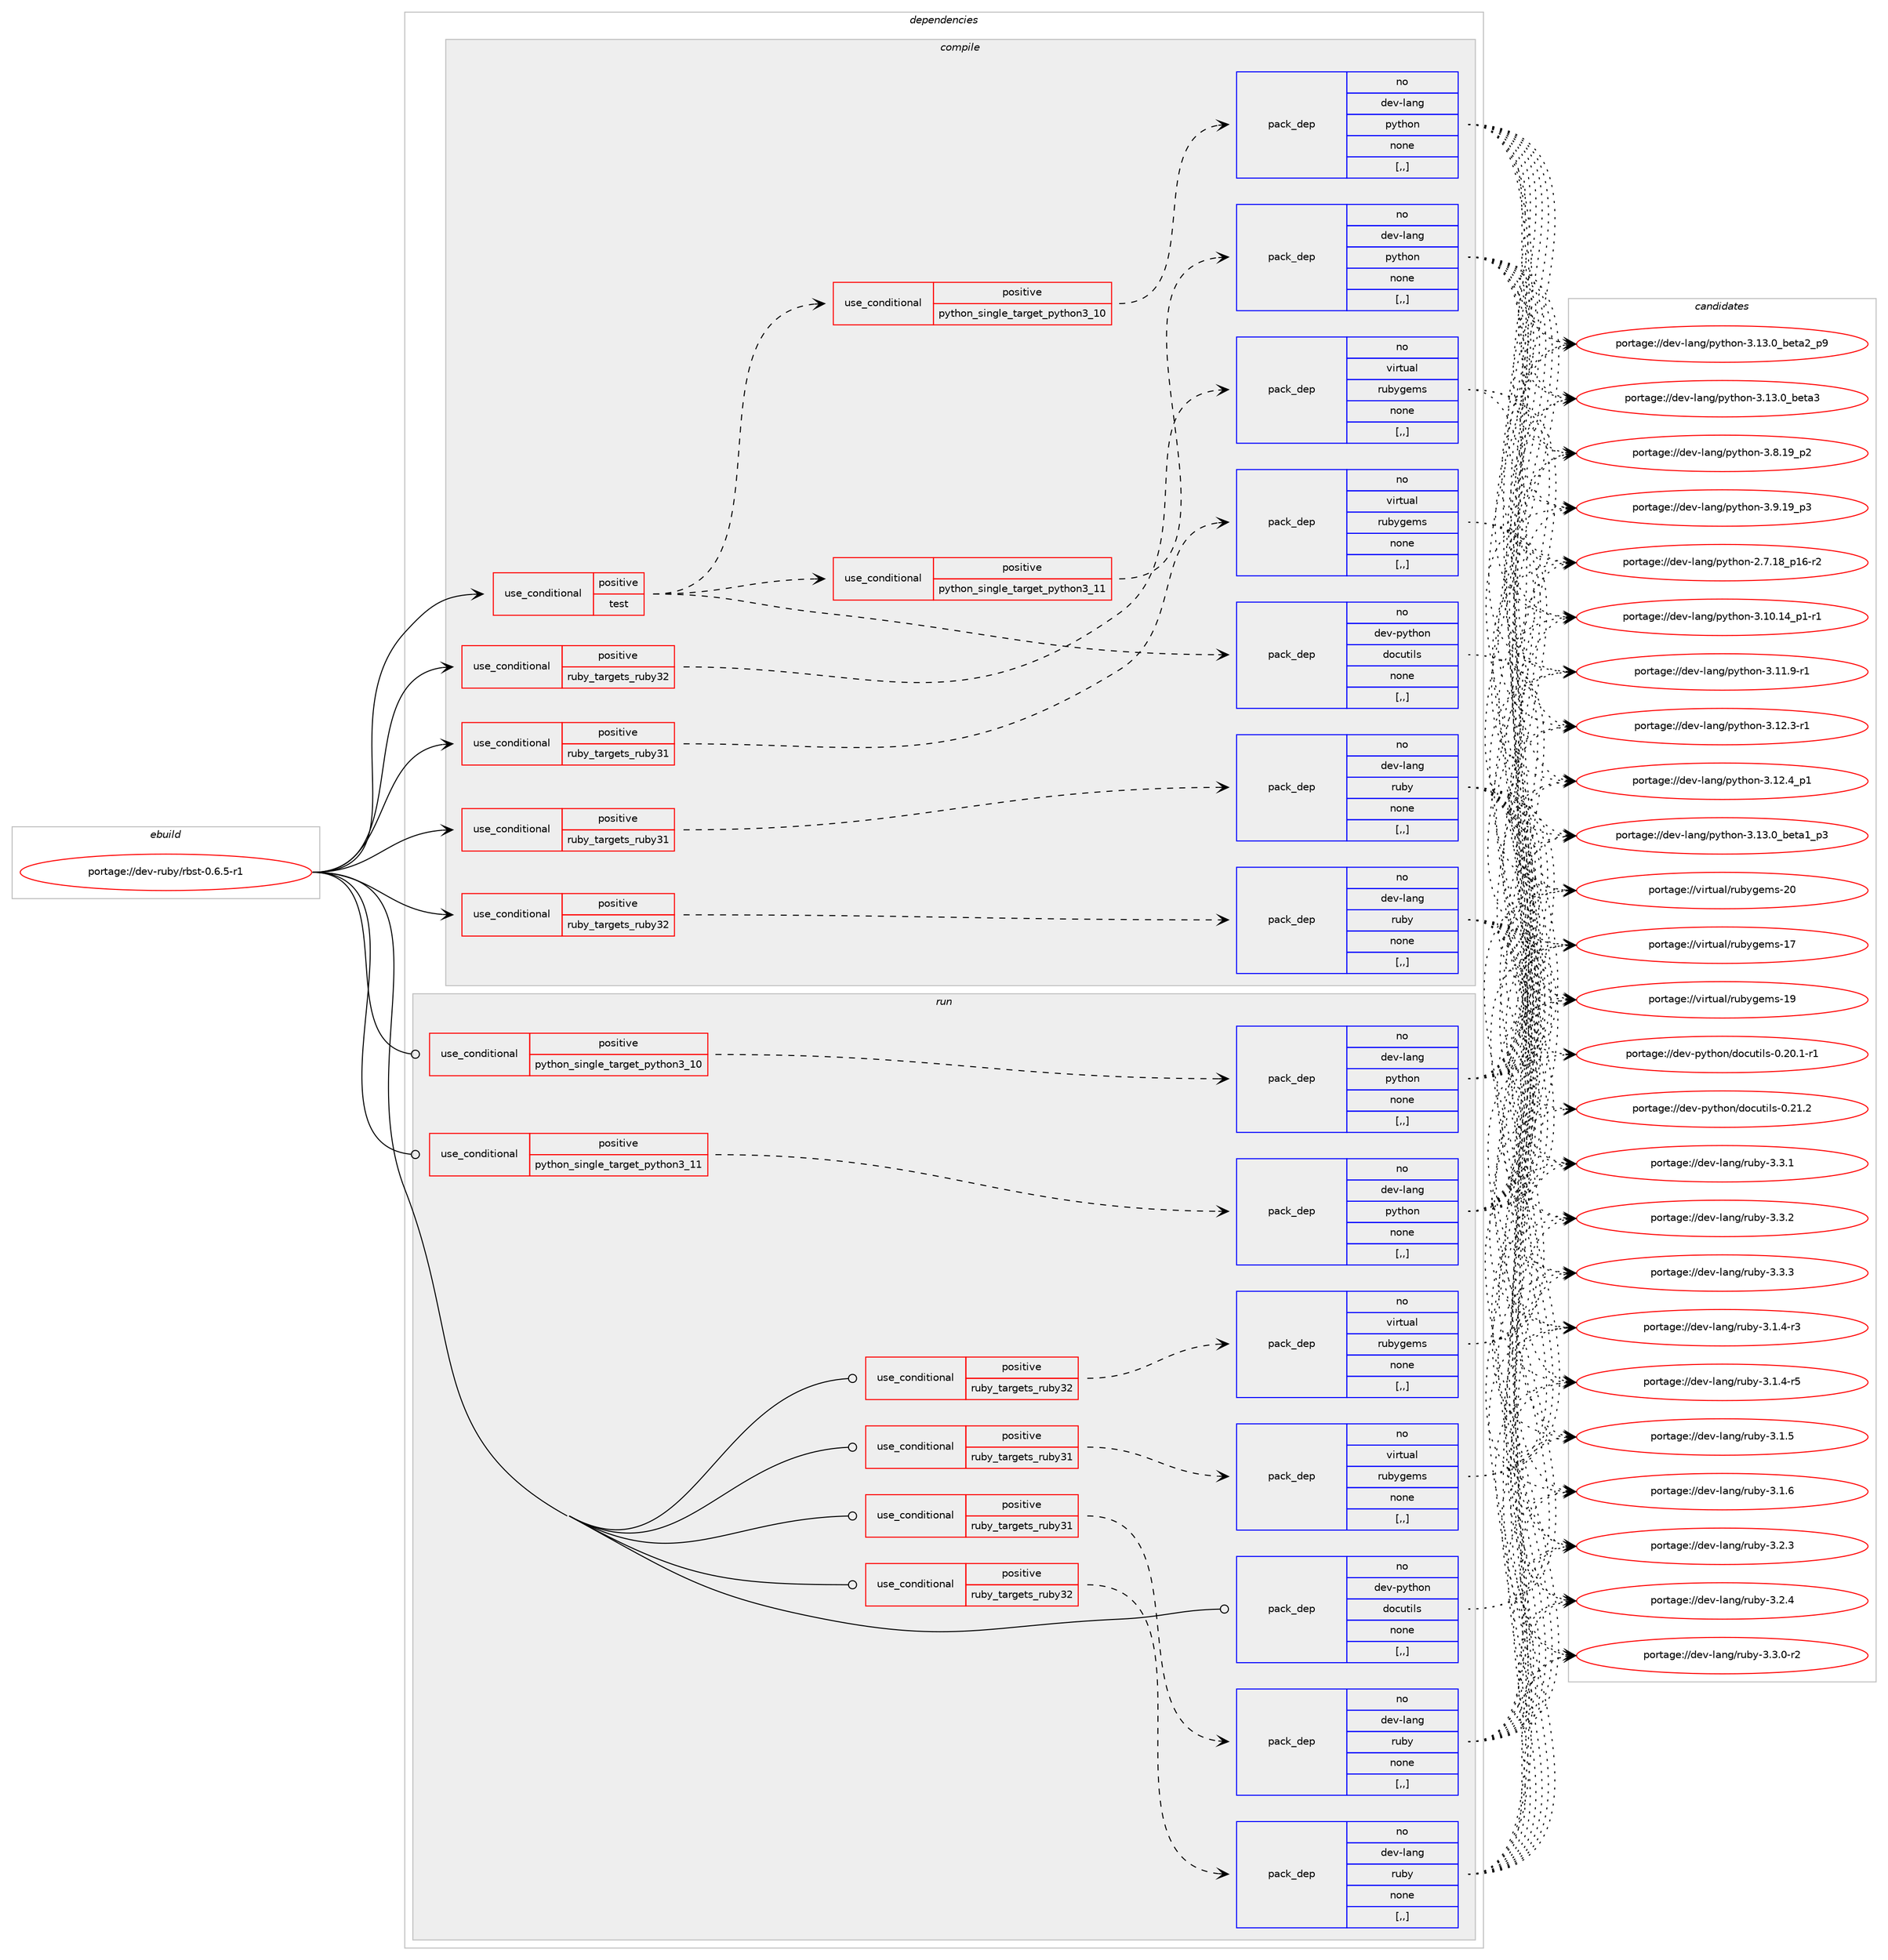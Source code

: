 digraph prolog {

# *************
# Graph options
# *************

newrank=true;
concentrate=true;
compound=true;
graph [rankdir=LR,fontname=Helvetica,fontsize=10,ranksep=1.5];#, ranksep=2.5, nodesep=0.2];
edge  [arrowhead=vee];
node  [fontname=Helvetica,fontsize=10];

# **********
# The ebuild
# **********

subgraph cluster_leftcol {
color=gray;
rank=same;
label=<<i>ebuild</i>>;
id [label="portage://dev-ruby/rbst-0.6.5-r1", color=red, width=4, href="../dev-ruby/rbst-0.6.5-r1.svg"];
}

# ****************
# The dependencies
# ****************

subgraph cluster_midcol {
color=gray;
label=<<i>dependencies</i>>;
subgraph cluster_compile {
fillcolor="#eeeeee";
style=filled;
label=<<i>compile</i>>;
subgraph cond52483 {
dependency193048 [label=<<TABLE BORDER="0" CELLBORDER="1" CELLSPACING="0" CELLPADDING="4"><TR><TD ROWSPAN="3" CELLPADDING="10">use_conditional</TD></TR><TR><TD>positive</TD></TR><TR><TD>ruby_targets_ruby31</TD></TR></TABLE>>, shape=none, color=red];
subgraph pack139243 {
dependency193049 [label=<<TABLE BORDER="0" CELLBORDER="1" CELLSPACING="0" CELLPADDING="4" WIDTH="220"><TR><TD ROWSPAN="6" CELLPADDING="30">pack_dep</TD></TR><TR><TD WIDTH="110">no</TD></TR><TR><TD>dev-lang</TD></TR><TR><TD>ruby</TD></TR><TR><TD>none</TD></TR><TR><TD>[,,]</TD></TR></TABLE>>, shape=none, color=blue];
}
dependency193048:e -> dependency193049:w [weight=20,style="dashed",arrowhead="vee"];
}
id:e -> dependency193048:w [weight=20,style="solid",arrowhead="vee"];
subgraph cond52484 {
dependency193050 [label=<<TABLE BORDER="0" CELLBORDER="1" CELLSPACING="0" CELLPADDING="4"><TR><TD ROWSPAN="3" CELLPADDING="10">use_conditional</TD></TR><TR><TD>positive</TD></TR><TR><TD>ruby_targets_ruby31</TD></TR></TABLE>>, shape=none, color=red];
subgraph pack139244 {
dependency193051 [label=<<TABLE BORDER="0" CELLBORDER="1" CELLSPACING="0" CELLPADDING="4" WIDTH="220"><TR><TD ROWSPAN="6" CELLPADDING="30">pack_dep</TD></TR><TR><TD WIDTH="110">no</TD></TR><TR><TD>virtual</TD></TR><TR><TD>rubygems</TD></TR><TR><TD>none</TD></TR><TR><TD>[,,]</TD></TR></TABLE>>, shape=none, color=blue];
}
dependency193050:e -> dependency193051:w [weight=20,style="dashed",arrowhead="vee"];
}
id:e -> dependency193050:w [weight=20,style="solid",arrowhead="vee"];
subgraph cond52485 {
dependency193052 [label=<<TABLE BORDER="0" CELLBORDER="1" CELLSPACING="0" CELLPADDING="4"><TR><TD ROWSPAN="3" CELLPADDING="10">use_conditional</TD></TR><TR><TD>positive</TD></TR><TR><TD>ruby_targets_ruby32</TD></TR></TABLE>>, shape=none, color=red];
subgraph pack139245 {
dependency193053 [label=<<TABLE BORDER="0" CELLBORDER="1" CELLSPACING="0" CELLPADDING="4" WIDTH="220"><TR><TD ROWSPAN="6" CELLPADDING="30">pack_dep</TD></TR><TR><TD WIDTH="110">no</TD></TR><TR><TD>dev-lang</TD></TR><TR><TD>ruby</TD></TR><TR><TD>none</TD></TR><TR><TD>[,,]</TD></TR></TABLE>>, shape=none, color=blue];
}
dependency193052:e -> dependency193053:w [weight=20,style="dashed",arrowhead="vee"];
}
id:e -> dependency193052:w [weight=20,style="solid",arrowhead="vee"];
subgraph cond52486 {
dependency193054 [label=<<TABLE BORDER="0" CELLBORDER="1" CELLSPACING="0" CELLPADDING="4"><TR><TD ROWSPAN="3" CELLPADDING="10">use_conditional</TD></TR><TR><TD>positive</TD></TR><TR><TD>ruby_targets_ruby32</TD></TR></TABLE>>, shape=none, color=red];
subgraph pack139246 {
dependency193055 [label=<<TABLE BORDER="0" CELLBORDER="1" CELLSPACING="0" CELLPADDING="4" WIDTH="220"><TR><TD ROWSPAN="6" CELLPADDING="30">pack_dep</TD></TR><TR><TD WIDTH="110">no</TD></TR><TR><TD>virtual</TD></TR><TR><TD>rubygems</TD></TR><TR><TD>none</TD></TR><TR><TD>[,,]</TD></TR></TABLE>>, shape=none, color=blue];
}
dependency193054:e -> dependency193055:w [weight=20,style="dashed",arrowhead="vee"];
}
id:e -> dependency193054:w [weight=20,style="solid",arrowhead="vee"];
subgraph cond52487 {
dependency193056 [label=<<TABLE BORDER="0" CELLBORDER="1" CELLSPACING="0" CELLPADDING="4"><TR><TD ROWSPAN="3" CELLPADDING="10">use_conditional</TD></TR><TR><TD>positive</TD></TR><TR><TD>test</TD></TR></TABLE>>, shape=none, color=red];
subgraph pack139247 {
dependency193057 [label=<<TABLE BORDER="0" CELLBORDER="1" CELLSPACING="0" CELLPADDING="4" WIDTH="220"><TR><TD ROWSPAN="6" CELLPADDING="30">pack_dep</TD></TR><TR><TD WIDTH="110">no</TD></TR><TR><TD>dev-python</TD></TR><TR><TD>docutils</TD></TR><TR><TD>none</TD></TR><TR><TD>[,,]</TD></TR></TABLE>>, shape=none, color=blue];
}
dependency193056:e -> dependency193057:w [weight=20,style="dashed",arrowhead="vee"];
subgraph cond52488 {
dependency193058 [label=<<TABLE BORDER="0" CELLBORDER="1" CELLSPACING="0" CELLPADDING="4"><TR><TD ROWSPAN="3" CELLPADDING="10">use_conditional</TD></TR><TR><TD>positive</TD></TR><TR><TD>python_single_target_python3_10</TD></TR></TABLE>>, shape=none, color=red];
subgraph pack139248 {
dependency193059 [label=<<TABLE BORDER="0" CELLBORDER="1" CELLSPACING="0" CELLPADDING="4" WIDTH="220"><TR><TD ROWSPAN="6" CELLPADDING="30">pack_dep</TD></TR><TR><TD WIDTH="110">no</TD></TR><TR><TD>dev-lang</TD></TR><TR><TD>python</TD></TR><TR><TD>none</TD></TR><TR><TD>[,,]</TD></TR></TABLE>>, shape=none, color=blue];
}
dependency193058:e -> dependency193059:w [weight=20,style="dashed",arrowhead="vee"];
}
dependency193056:e -> dependency193058:w [weight=20,style="dashed",arrowhead="vee"];
subgraph cond52489 {
dependency193060 [label=<<TABLE BORDER="0" CELLBORDER="1" CELLSPACING="0" CELLPADDING="4"><TR><TD ROWSPAN="3" CELLPADDING="10">use_conditional</TD></TR><TR><TD>positive</TD></TR><TR><TD>python_single_target_python3_11</TD></TR></TABLE>>, shape=none, color=red];
subgraph pack139249 {
dependency193061 [label=<<TABLE BORDER="0" CELLBORDER="1" CELLSPACING="0" CELLPADDING="4" WIDTH="220"><TR><TD ROWSPAN="6" CELLPADDING="30">pack_dep</TD></TR><TR><TD WIDTH="110">no</TD></TR><TR><TD>dev-lang</TD></TR><TR><TD>python</TD></TR><TR><TD>none</TD></TR><TR><TD>[,,]</TD></TR></TABLE>>, shape=none, color=blue];
}
dependency193060:e -> dependency193061:w [weight=20,style="dashed",arrowhead="vee"];
}
dependency193056:e -> dependency193060:w [weight=20,style="dashed",arrowhead="vee"];
}
id:e -> dependency193056:w [weight=20,style="solid",arrowhead="vee"];
}
subgraph cluster_compileandrun {
fillcolor="#eeeeee";
style=filled;
label=<<i>compile and run</i>>;
}
subgraph cluster_run {
fillcolor="#eeeeee";
style=filled;
label=<<i>run</i>>;
subgraph cond52490 {
dependency193062 [label=<<TABLE BORDER="0" CELLBORDER="1" CELLSPACING="0" CELLPADDING="4"><TR><TD ROWSPAN="3" CELLPADDING="10">use_conditional</TD></TR><TR><TD>positive</TD></TR><TR><TD>python_single_target_python3_10</TD></TR></TABLE>>, shape=none, color=red];
subgraph pack139250 {
dependency193063 [label=<<TABLE BORDER="0" CELLBORDER="1" CELLSPACING="0" CELLPADDING="4" WIDTH="220"><TR><TD ROWSPAN="6" CELLPADDING="30">pack_dep</TD></TR><TR><TD WIDTH="110">no</TD></TR><TR><TD>dev-lang</TD></TR><TR><TD>python</TD></TR><TR><TD>none</TD></TR><TR><TD>[,,]</TD></TR></TABLE>>, shape=none, color=blue];
}
dependency193062:e -> dependency193063:w [weight=20,style="dashed",arrowhead="vee"];
}
id:e -> dependency193062:w [weight=20,style="solid",arrowhead="odot"];
subgraph cond52491 {
dependency193064 [label=<<TABLE BORDER="0" CELLBORDER="1" CELLSPACING="0" CELLPADDING="4"><TR><TD ROWSPAN="3" CELLPADDING="10">use_conditional</TD></TR><TR><TD>positive</TD></TR><TR><TD>python_single_target_python3_11</TD></TR></TABLE>>, shape=none, color=red];
subgraph pack139251 {
dependency193065 [label=<<TABLE BORDER="0" CELLBORDER="1" CELLSPACING="0" CELLPADDING="4" WIDTH="220"><TR><TD ROWSPAN="6" CELLPADDING="30">pack_dep</TD></TR><TR><TD WIDTH="110">no</TD></TR><TR><TD>dev-lang</TD></TR><TR><TD>python</TD></TR><TR><TD>none</TD></TR><TR><TD>[,,]</TD></TR></TABLE>>, shape=none, color=blue];
}
dependency193064:e -> dependency193065:w [weight=20,style="dashed",arrowhead="vee"];
}
id:e -> dependency193064:w [weight=20,style="solid",arrowhead="odot"];
subgraph cond52492 {
dependency193066 [label=<<TABLE BORDER="0" CELLBORDER="1" CELLSPACING="0" CELLPADDING="4"><TR><TD ROWSPAN="3" CELLPADDING="10">use_conditional</TD></TR><TR><TD>positive</TD></TR><TR><TD>ruby_targets_ruby31</TD></TR></TABLE>>, shape=none, color=red];
subgraph pack139252 {
dependency193067 [label=<<TABLE BORDER="0" CELLBORDER="1" CELLSPACING="0" CELLPADDING="4" WIDTH="220"><TR><TD ROWSPAN="6" CELLPADDING="30">pack_dep</TD></TR><TR><TD WIDTH="110">no</TD></TR><TR><TD>dev-lang</TD></TR><TR><TD>ruby</TD></TR><TR><TD>none</TD></TR><TR><TD>[,,]</TD></TR></TABLE>>, shape=none, color=blue];
}
dependency193066:e -> dependency193067:w [weight=20,style="dashed",arrowhead="vee"];
}
id:e -> dependency193066:w [weight=20,style="solid",arrowhead="odot"];
subgraph cond52493 {
dependency193068 [label=<<TABLE BORDER="0" CELLBORDER="1" CELLSPACING="0" CELLPADDING="4"><TR><TD ROWSPAN="3" CELLPADDING="10">use_conditional</TD></TR><TR><TD>positive</TD></TR><TR><TD>ruby_targets_ruby31</TD></TR></TABLE>>, shape=none, color=red];
subgraph pack139253 {
dependency193069 [label=<<TABLE BORDER="0" CELLBORDER="1" CELLSPACING="0" CELLPADDING="4" WIDTH="220"><TR><TD ROWSPAN="6" CELLPADDING="30">pack_dep</TD></TR><TR><TD WIDTH="110">no</TD></TR><TR><TD>virtual</TD></TR><TR><TD>rubygems</TD></TR><TR><TD>none</TD></TR><TR><TD>[,,]</TD></TR></TABLE>>, shape=none, color=blue];
}
dependency193068:e -> dependency193069:w [weight=20,style="dashed",arrowhead="vee"];
}
id:e -> dependency193068:w [weight=20,style="solid",arrowhead="odot"];
subgraph cond52494 {
dependency193070 [label=<<TABLE BORDER="0" CELLBORDER="1" CELLSPACING="0" CELLPADDING="4"><TR><TD ROWSPAN="3" CELLPADDING="10">use_conditional</TD></TR><TR><TD>positive</TD></TR><TR><TD>ruby_targets_ruby32</TD></TR></TABLE>>, shape=none, color=red];
subgraph pack139254 {
dependency193071 [label=<<TABLE BORDER="0" CELLBORDER="1" CELLSPACING="0" CELLPADDING="4" WIDTH="220"><TR><TD ROWSPAN="6" CELLPADDING="30">pack_dep</TD></TR><TR><TD WIDTH="110">no</TD></TR><TR><TD>dev-lang</TD></TR><TR><TD>ruby</TD></TR><TR><TD>none</TD></TR><TR><TD>[,,]</TD></TR></TABLE>>, shape=none, color=blue];
}
dependency193070:e -> dependency193071:w [weight=20,style="dashed",arrowhead="vee"];
}
id:e -> dependency193070:w [weight=20,style="solid",arrowhead="odot"];
subgraph cond52495 {
dependency193072 [label=<<TABLE BORDER="0" CELLBORDER="1" CELLSPACING="0" CELLPADDING="4"><TR><TD ROWSPAN="3" CELLPADDING="10">use_conditional</TD></TR><TR><TD>positive</TD></TR><TR><TD>ruby_targets_ruby32</TD></TR></TABLE>>, shape=none, color=red];
subgraph pack139255 {
dependency193073 [label=<<TABLE BORDER="0" CELLBORDER="1" CELLSPACING="0" CELLPADDING="4" WIDTH="220"><TR><TD ROWSPAN="6" CELLPADDING="30">pack_dep</TD></TR><TR><TD WIDTH="110">no</TD></TR><TR><TD>virtual</TD></TR><TR><TD>rubygems</TD></TR><TR><TD>none</TD></TR><TR><TD>[,,]</TD></TR></TABLE>>, shape=none, color=blue];
}
dependency193072:e -> dependency193073:w [weight=20,style="dashed",arrowhead="vee"];
}
id:e -> dependency193072:w [weight=20,style="solid",arrowhead="odot"];
subgraph pack139256 {
dependency193074 [label=<<TABLE BORDER="0" CELLBORDER="1" CELLSPACING="0" CELLPADDING="4" WIDTH="220"><TR><TD ROWSPAN="6" CELLPADDING="30">pack_dep</TD></TR><TR><TD WIDTH="110">no</TD></TR><TR><TD>dev-python</TD></TR><TR><TD>docutils</TD></TR><TR><TD>none</TD></TR><TR><TD>[,,]</TD></TR></TABLE>>, shape=none, color=blue];
}
id:e -> dependency193074:w [weight=20,style="solid",arrowhead="odot"];
}
}

# **************
# The candidates
# **************

subgraph cluster_choices {
rank=same;
color=gray;
label=<<i>candidates</i>>;

subgraph choice139243 {
color=black;
nodesep=1;
choice100101118451089711010347114117981214551464946524511451 [label="portage://dev-lang/ruby-3.1.4-r3", color=red, width=4,href="../dev-lang/ruby-3.1.4-r3.svg"];
choice100101118451089711010347114117981214551464946524511453 [label="portage://dev-lang/ruby-3.1.4-r5", color=red, width=4,href="../dev-lang/ruby-3.1.4-r5.svg"];
choice10010111845108971101034711411798121455146494653 [label="portage://dev-lang/ruby-3.1.5", color=red, width=4,href="../dev-lang/ruby-3.1.5.svg"];
choice10010111845108971101034711411798121455146494654 [label="portage://dev-lang/ruby-3.1.6", color=red, width=4,href="../dev-lang/ruby-3.1.6.svg"];
choice10010111845108971101034711411798121455146504651 [label="portage://dev-lang/ruby-3.2.3", color=red, width=4,href="../dev-lang/ruby-3.2.3.svg"];
choice10010111845108971101034711411798121455146504652 [label="portage://dev-lang/ruby-3.2.4", color=red, width=4,href="../dev-lang/ruby-3.2.4.svg"];
choice100101118451089711010347114117981214551465146484511450 [label="portage://dev-lang/ruby-3.3.0-r2", color=red, width=4,href="../dev-lang/ruby-3.3.0-r2.svg"];
choice10010111845108971101034711411798121455146514649 [label="portage://dev-lang/ruby-3.3.1", color=red, width=4,href="../dev-lang/ruby-3.3.1.svg"];
choice10010111845108971101034711411798121455146514650 [label="portage://dev-lang/ruby-3.3.2", color=red, width=4,href="../dev-lang/ruby-3.3.2.svg"];
choice10010111845108971101034711411798121455146514651 [label="portage://dev-lang/ruby-3.3.3", color=red, width=4,href="../dev-lang/ruby-3.3.3.svg"];
dependency193049:e -> choice100101118451089711010347114117981214551464946524511451:w [style=dotted,weight="100"];
dependency193049:e -> choice100101118451089711010347114117981214551464946524511453:w [style=dotted,weight="100"];
dependency193049:e -> choice10010111845108971101034711411798121455146494653:w [style=dotted,weight="100"];
dependency193049:e -> choice10010111845108971101034711411798121455146494654:w [style=dotted,weight="100"];
dependency193049:e -> choice10010111845108971101034711411798121455146504651:w [style=dotted,weight="100"];
dependency193049:e -> choice10010111845108971101034711411798121455146504652:w [style=dotted,weight="100"];
dependency193049:e -> choice100101118451089711010347114117981214551465146484511450:w [style=dotted,weight="100"];
dependency193049:e -> choice10010111845108971101034711411798121455146514649:w [style=dotted,weight="100"];
dependency193049:e -> choice10010111845108971101034711411798121455146514650:w [style=dotted,weight="100"];
dependency193049:e -> choice10010111845108971101034711411798121455146514651:w [style=dotted,weight="100"];
}
subgraph choice139244 {
color=black;
nodesep=1;
choice118105114116117971084711411798121103101109115454955 [label="portage://virtual/rubygems-17", color=red, width=4,href="../virtual/rubygems-17.svg"];
choice118105114116117971084711411798121103101109115454957 [label="portage://virtual/rubygems-19", color=red, width=4,href="../virtual/rubygems-19.svg"];
choice118105114116117971084711411798121103101109115455048 [label="portage://virtual/rubygems-20", color=red, width=4,href="../virtual/rubygems-20.svg"];
dependency193051:e -> choice118105114116117971084711411798121103101109115454955:w [style=dotted,weight="100"];
dependency193051:e -> choice118105114116117971084711411798121103101109115454957:w [style=dotted,weight="100"];
dependency193051:e -> choice118105114116117971084711411798121103101109115455048:w [style=dotted,weight="100"];
}
subgraph choice139245 {
color=black;
nodesep=1;
choice100101118451089711010347114117981214551464946524511451 [label="portage://dev-lang/ruby-3.1.4-r3", color=red, width=4,href="../dev-lang/ruby-3.1.4-r3.svg"];
choice100101118451089711010347114117981214551464946524511453 [label="portage://dev-lang/ruby-3.1.4-r5", color=red, width=4,href="../dev-lang/ruby-3.1.4-r5.svg"];
choice10010111845108971101034711411798121455146494653 [label="portage://dev-lang/ruby-3.1.5", color=red, width=4,href="../dev-lang/ruby-3.1.5.svg"];
choice10010111845108971101034711411798121455146494654 [label="portage://dev-lang/ruby-3.1.6", color=red, width=4,href="../dev-lang/ruby-3.1.6.svg"];
choice10010111845108971101034711411798121455146504651 [label="portage://dev-lang/ruby-3.2.3", color=red, width=4,href="../dev-lang/ruby-3.2.3.svg"];
choice10010111845108971101034711411798121455146504652 [label="portage://dev-lang/ruby-3.2.4", color=red, width=4,href="../dev-lang/ruby-3.2.4.svg"];
choice100101118451089711010347114117981214551465146484511450 [label="portage://dev-lang/ruby-3.3.0-r2", color=red, width=4,href="../dev-lang/ruby-3.3.0-r2.svg"];
choice10010111845108971101034711411798121455146514649 [label="portage://dev-lang/ruby-3.3.1", color=red, width=4,href="../dev-lang/ruby-3.3.1.svg"];
choice10010111845108971101034711411798121455146514650 [label="portage://dev-lang/ruby-3.3.2", color=red, width=4,href="../dev-lang/ruby-3.3.2.svg"];
choice10010111845108971101034711411798121455146514651 [label="portage://dev-lang/ruby-3.3.3", color=red, width=4,href="../dev-lang/ruby-3.3.3.svg"];
dependency193053:e -> choice100101118451089711010347114117981214551464946524511451:w [style=dotted,weight="100"];
dependency193053:e -> choice100101118451089711010347114117981214551464946524511453:w [style=dotted,weight="100"];
dependency193053:e -> choice10010111845108971101034711411798121455146494653:w [style=dotted,weight="100"];
dependency193053:e -> choice10010111845108971101034711411798121455146494654:w [style=dotted,weight="100"];
dependency193053:e -> choice10010111845108971101034711411798121455146504651:w [style=dotted,weight="100"];
dependency193053:e -> choice10010111845108971101034711411798121455146504652:w [style=dotted,weight="100"];
dependency193053:e -> choice100101118451089711010347114117981214551465146484511450:w [style=dotted,weight="100"];
dependency193053:e -> choice10010111845108971101034711411798121455146514649:w [style=dotted,weight="100"];
dependency193053:e -> choice10010111845108971101034711411798121455146514650:w [style=dotted,weight="100"];
dependency193053:e -> choice10010111845108971101034711411798121455146514651:w [style=dotted,weight="100"];
}
subgraph choice139246 {
color=black;
nodesep=1;
choice118105114116117971084711411798121103101109115454955 [label="portage://virtual/rubygems-17", color=red, width=4,href="../virtual/rubygems-17.svg"];
choice118105114116117971084711411798121103101109115454957 [label="portage://virtual/rubygems-19", color=red, width=4,href="../virtual/rubygems-19.svg"];
choice118105114116117971084711411798121103101109115455048 [label="portage://virtual/rubygems-20", color=red, width=4,href="../virtual/rubygems-20.svg"];
dependency193055:e -> choice118105114116117971084711411798121103101109115454955:w [style=dotted,weight="100"];
dependency193055:e -> choice118105114116117971084711411798121103101109115454957:w [style=dotted,weight="100"];
dependency193055:e -> choice118105114116117971084711411798121103101109115455048:w [style=dotted,weight="100"];
}
subgraph choice139247 {
color=black;
nodesep=1;
choice100101118451121211161041111104710011199117116105108115454846504846494511449 [label="portage://dev-python/docutils-0.20.1-r1", color=red, width=4,href="../dev-python/docutils-0.20.1-r1.svg"];
choice10010111845112121116104111110471001119911711610510811545484650494650 [label="portage://dev-python/docutils-0.21.2", color=red, width=4,href="../dev-python/docutils-0.21.2.svg"];
dependency193057:e -> choice100101118451121211161041111104710011199117116105108115454846504846494511449:w [style=dotted,weight="100"];
dependency193057:e -> choice10010111845112121116104111110471001119911711610510811545484650494650:w [style=dotted,weight="100"];
}
subgraph choice139248 {
color=black;
nodesep=1;
choice100101118451089711010347112121116104111110455046554649569511249544511450 [label="portage://dev-lang/python-2.7.18_p16-r2", color=red, width=4,href="../dev-lang/python-2.7.18_p16-r2.svg"];
choice100101118451089711010347112121116104111110455146494846495295112494511449 [label="portage://dev-lang/python-3.10.14_p1-r1", color=red, width=4,href="../dev-lang/python-3.10.14_p1-r1.svg"];
choice100101118451089711010347112121116104111110455146494946574511449 [label="portage://dev-lang/python-3.11.9-r1", color=red, width=4,href="../dev-lang/python-3.11.9-r1.svg"];
choice100101118451089711010347112121116104111110455146495046514511449 [label="portage://dev-lang/python-3.12.3-r1", color=red, width=4,href="../dev-lang/python-3.12.3-r1.svg"];
choice100101118451089711010347112121116104111110455146495046529511249 [label="portage://dev-lang/python-3.12.4_p1", color=red, width=4,href="../dev-lang/python-3.12.4_p1.svg"];
choice10010111845108971101034711212111610411111045514649514648959810111697499511251 [label="portage://dev-lang/python-3.13.0_beta1_p3", color=red, width=4,href="../dev-lang/python-3.13.0_beta1_p3.svg"];
choice10010111845108971101034711212111610411111045514649514648959810111697509511257 [label="portage://dev-lang/python-3.13.0_beta2_p9", color=red, width=4,href="../dev-lang/python-3.13.0_beta2_p9.svg"];
choice1001011184510897110103471121211161041111104551464951464895981011169751 [label="portage://dev-lang/python-3.13.0_beta3", color=red, width=4,href="../dev-lang/python-3.13.0_beta3.svg"];
choice100101118451089711010347112121116104111110455146564649579511250 [label="portage://dev-lang/python-3.8.19_p2", color=red, width=4,href="../dev-lang/python-3.8.19_p2.svg"];
choice100101118451089711010347112121116104111110455146574649579511251 [label="portage://dev-lang/python-3.9.19_p3", color=red, width=4,href="../dev-lang/python-3.9.19_p3.svg"];
dependency193059:e -> choice100101118451089711010347112121116104111110455046554649569511249544511450:w [style=dotted,weight="100"];
dependency193059:e -> choice100101118451089711010347112121116104111110455146494846495295112494511449:w [style=dotted,weight="100"];
dependency193059:e -> choice100101118451089711010347112121116104111110455146494946574511449:w [style=dotted,weight="100"];
dependency193059:e -> choice100101118451089711010347112121116104111110455146495046514511449:w [style=dotted,weight="100"];
dependency193059:e -> choice100101118451089711010347112121116104111110455146495046529511249:w [style=dotted,weight="100"];
dependency193059:e -> choice10010111845108971101034711212111610411111045514649514648959810111697499511251:w [style=dotted,weight="100"];
dependency193059:e -> choice10010111845108971101034711212111610411111045514649514648959810111697509511257:w [style=dotted,weight="100"];
dependency193059:e -> choice1001011184510897110103471121211161041111104551464951464895981011169751:w [style=dotted,weight="100"];
dependency193059:e -> choice100101118451089711010347112121116104111110455146564649579511250:w [style=dotted,weight="100"];
dependency193059:e -> choice100101118451089711010347112121116104111110455146574649579511251:w [style=dotted,weight="100"];
}
subgraph choice139249 {
color=black;
nodesep=1;
choice100101118451089711010347112121116104111110455046554649569511249544511450 [label="portage://dev-lang/python-2.7.18_p16-r2", color=red, width=4,href="../dev-lang/python-2.7.18_p16-r2.svg"];
choice100101118451089711010347112121116104111110455146494846495295112494511449 [label="portage://dev-lang/python-3.10.14_p1-r1", color=red, width=4,href="../dev-lang/python-3.10.14_p1-r1.svg"];
choice100101118451089711010347112121116104111110455146494946574511449 [label="portage://dev-lang/python-3.11.9-r1", color=red, width=4,href="../dev-lang/python-3.11.9-r1.svg"];
choice100101118451089711010347112121116104111110455146495046514511449 [label="portage://dev-lang/python-3.12.3-r1", color=red, width=4,href="../dev-lang/python-3.12.3-r1.svg"];
choice100101118451089711010347112121116104111110455146495046529511249 [label="portage://dev-lang/python-3.12.4_p1", color=red, width=4,href="../dev-lang/python-3.12.4_p1.svg"];
choice10010111845108971101034711212111610411111045514649514648959810111697499511251 [label="portage://dev-lang/python-3.13.0_beta1_p3", color=red, width=4,href="../dev-lang/python-3.13.0_beta1_p3.svg"];
choice10010111845108971101034711212111610411111045514649514648959810111697509511257 [label="portage://dev-lang/python-3.13.0_beta2_p9", color=red, width=4,href="../dev-lang/python-3.13.0_beta2_p9.svg"];
choice1001011184510897110103471121211161041111104551464951464895981011169751 [label="portage://dev-lang/python-3.13.0_beta3", color=red, width=4,href="../dev-lang/python-3.13.0_beta3.svg"];
choice100101118451089711010347112121116104111110455146564649579511250 [label="portage://dev-lang/python-3.8.19_p2", color=red, width=4,href="../dev-lang/python-3.8.19_p2.svg"];
choice100101118451089711010347112121116104111110455146574649579511251 [label="portage://dev-lang/python-3.9.19_p3", color=red, width=4,href="../dev-lang/python-3.9.19_p3.svg"];
dependency193061:e -> choice100101118451089711010347112121116104111110455046554649569511249544511450:w [style=dotted,weight="100"];
dependency193061:e -> choice100101118451089711010347112121116104111110455146494846495295112494511449:w [style=dotted,weight="100"];
dependency193061:e -> choice100101118451089711010347112121116104111110455146494946574511449:w [style=dotted,weight="100"];
dependency193061:e -> choice100101118451089711010347112121116104111110455146495046514511449:w [style=dotted,weight="100"];
dependency193061:e -> choice100101118451089711010347112121116104111110455146495046529511249:w [style=dotted,weight="100"];
dependency193061:e -> choice10010111845108971101034711212111610411111045514649514648959810111697499511251:w [style=dotted,weight="100"];
dependency193061:e -> choice10010111845108971101034711212111610411111045514649514648959810111697509511257:w [style=dotted,weight="100"];
dependency193061:e -> choice1001011184510897110103471121211161041111104551464951464895981011169751:w [style=dotted,weight="100"];
dependency193061:e -> choice100101118451089711010347112121116104111110455146564649579511250:w [style=dotted,weight="100"];
dependency193061:e -> choice100101118451089711010347112121116104111110455146574649579511251:w [style=dotted,weight="100"];
}
subgraph choice139250 {
color=black;
nodesep=1;
choice100101118451089711010347112121116104111110455046554649569511249544511450 [label="portage://dev-lang/python-2.7.18_p16-r2", color=red, width=4,href="../dev-lang/python-2.7.18_p16-r2.svg"];
choice100101118451089711010347112121116104111110455146494846495295112494511449 [label="portage://dev-lang/python-3.10.14_p1-r1", color=red, width=4,href="../dev-lang/python-3.10.14_p1-r1.svg"];
choice100101118451089711010347112121116104111110455146494946574511449 [label="portage://dev-lang/python-3.11.9-r1", color=red, width=4,href="../dev-lang/python-3.11.9-r1.svg"];
choice100101118451089711010347112121116104111110455146495046514511449 [label="portage://dev-lang/python-3.12.3-r1", color=red, width=4,href="../dev-lang/python-3.12.3-r1.svg"];
choice100101118451089711010347112121116104111110455146495046529511249 [label="portage://dev-lang/python-3.12.4_p1", color=red, width=4,href="../dev-lang/python-3.12.4_p1.svg"];
choice10010111845108971101034711212111610411111045514649514648959810111697499511251 [label="portage://dev-lang/python-3.13.0_beta1_p3", color=red, width=4,href="../dev-lang/python-3.13.0_beta1_p3.svg"];
choice10010111845108971101034711212111610411111045514649514648959810111697509511257 [label="portage://dev-lang/python-3.13.0_beta2_p9", color=red, width=4,href="../dev-lang/python-3.13.0_beta2_p9.svg"];
choice1001011184510897110103471121211161041111104551464951464895981011169751 [label="portage://dev-lang/python-3.13.0_beta3", color=red, width=4,href="../dev-lang/python-3.13.0_beta3.svg"];
choice100101118451089711010347112121116104111110455146564649579511250 [label="portage://dev-lang/python-3.8.19_p2", color=red, width=4,href="../dev-lang/python-3.8.19_p2.svg"];
choice100101118451089711010347112121116104111110455146574649579511251 [label="portage://dev-lang/python-3.9.19_p3", color=red, width=4,href="../dev-lang/python-3.9.19_p3.svg"];
dependency193063:e -> choice100101118451089711010347112121116104111110455046554649569511249544511450:w [style=dotted,weight="100"];
dependency193063:e -> choice100101118451089711010347112121116104111110455146494846495295112494511449:w [style=dotted,weight="100"];
dependency193063:e -> choice100101118451089711010347112121116104111110455146494946574511449:w [style=dotted,weight="100"];
dependency193063:e -> choice100101118451089711010347112121116104111110455146495046514511449:w [style=dotted,weight="100"];
dependency193063:e -> choice100101118451089711010347112121116104111110455146495046529511249:w [style=dotted,weight="100"];
dependency193063:e -> choice10010111845108971101034711212111610411111045514649514648959810111697499511251:w [style=dotted,weight="100"];
dependency193063:e -> choice10010111845108971101034711212111610411111045514649514648959810111697509511257:w [style=dotted,weight="100"];
dependency193063:e -> choice1001011184510897110103471121211161041111104551464951464895981011169751:w [style=dotted,weight="100"];
dependency193063:e -> choice100101118451089711010347112121116104111110455146564649579511250:w [style=dotted,weight="100"];
dependency193063:e -> choice100101118451089711010347112121116104111110455146574649579511251:w [style=dotted,weight="100"];
}
subgraph choice139251 {
color=black;
nodesep=1;
choice100101118451089711010347112121116104111110455046554649569511249544511450 [label="portage://dev-lang/python-2.7.18_p16-r2", color=red, width=4,href="../dev-lang/python-2.7.18_p16-r2.svg"];
choice100101118451089711010347112121116104111110455146494846495295112494511449 [label="portage://dev-lang/python-3.10.14_p1-r1", color=red, width=4,href="../dev-lang/python-3.10.14_p1-r1.svg"];
choice100101118451089711010347112121116104111110455146494946574511449 [label="portage://dev-lang/python-3.11.9-r1", color=red, width=4,href="../dev-lang/python-3.11.9-r1.svg"];
choice100101118451089711010347112121116104111110455146495046514511449 [label="portage://dev-lang/python-3.12.3-r1", color=red, width=4,href="../dev-lang/python-3.12.3-r1.svg"];
choice100101118451089711010347112121116104111110455146495046529511249 [label="portage://dev-lang/python-3.12.4_p1", color=red, width=4,href="../dev-lang/python-3.12.4_p1.svg"];
choice10010111845108971101034711212111610411111045514649514648959810111697499511251 [label="portage://dev-lang/python-3.13.0_beta1_p3", color=red, width=4,href="../dev-lang/python-3.13.0_beta1_p3.svg"];
choice10010111845108971101034711212111610411111045514649514648959810111697509511257 [label="portage://dev-lang/python-3.13.0_beta2_p9", color=red, width=4,href="../dev-lang/python-3.13.0_beta2_p9.svg"];
choice1001011184510897110103471121211161041111104551464951464895981011169751 [label="portage://dev-lang/python-3.13.0_beta3", color=red, width=4,href="../dev-lang/python-3.13.0_beta3.svg"];
choice100101118451089711010347112121116104111110455146564649579511250 [label="portage://dev-lang/python-3.8.19_p2", color=red, width=4,href="../dev-lang/python-3.8.19_p2.svg"];
choice100101118451089711010347112121116104111110455146574649579511251 [label="portage://dev-lang/python-3.9.19_p3", color=red, width=4,href="../dev-lang/python-3.9.19_p3.svg"];
dependency193065:e -> choice100101118451089711010347112121116104111110455046554649569511249544511450:w [style=dotted,weight="100"];
dependency193065:e -> choice100101118451089711010347112121116104111110455146494846495295112494511449:w [style=dotted,weight="100"];
dependency193065:e -> choice100101118451089711010347112121116104111110455146494946574511449:w [style=dotted,weight="100"];
dependency193065:e -> choice100101118451089711010347112121116104111110455146495046514511449:w [style=dotted,weight="100"];
dependency193065:e -> choice100101118451089711010347112121116104111110455146495046529511249:w [style=dotted,weight="100"];
dependency193065:e -> choice10010111845108971101034711212111610411111045514649514648959810111697499511251:w [style=dotted,weight="100"];
dependency193065:e -> choice10010111845108971101034711212111610411111045514649514648959810111697509511257:w [style=dotted,weight="100"];
dependency193065:e -> choice1001011184510897110103471121211161041111104551464951464895981011169751:w [style=dotted,weight="100"];
dependency193065:e -> choice100101118451089711010347112121116104111110455146564649579511250:w [style=dotted,weight="100"];
dependency193065:e -> choice100101118451089711010347112121116104111110455146574649579511251:w [style=dotted,weight="100"];
}
subgraph choice139252 {
color=black;
nodesep=1;
choice100101118451089711010347114117981214551464946524511451 [label="portage://dev-lang/ruby-3.1.4-r3", color=red, width=4,href="../dev-lang/ruby-3.1.4-r3.svg"];
choice100101118451089711010347114117981214551464946524511453 [label="portage://dev-lang/ruby-3.1.4-r5", color=red, width=4,href="../dev-lang/ruby-3.1.4-r5.svg"];
choice10010111845108971101034711411798121455146494653 [label="portage://dev-lang/ruby-3.1.5", color=red, width=4,href="../dev-lang/ruby-3.1.5.svg"];
choice10010111845108971101034711411798121455146494654 [label="portage://dev-lang/ruby-3.1.6", color=red, width=4,href="../dev-lang/ruby-3.1.6.svg"];
choice10010111845108971101034711411798121455146504651 [label="portage://dev-lang/ruby-3.2.3", color=red, width=4,href="../dev-lang/ruby-3.2.3.svg"];
choice10010111845108971101034711411798121455146504652 [label="portage://dev-lang/ruby-3.2.4", color=red, width=4,href="../dev-lang/ruby-3.2.4.svg"];
choice100101118451089711010347114117981214551465146484511450 [label="portage://dev-lang/ruby-3.3.0-r2", color=red, width=4,href="../dev-lang/ruby-3.3.0-r2.svg"];
choice10010111845108971101034711411798121455146514649 [label="portage://dev-lang/ruby-3.3.1", color=red, width=4,href="../dev-lang/ruby-3.3.1.svg"];
choice10010111845108971101034711411798121455146514650 [label="portage://dev-lang/ruby-3.3.2", color=red, width=4,href="../dev-lang/ruby-3.3.2.svg"];
choice10010111845108971101034711411798121455146514651 [label="portage://dev-lang/ruby-3.3.3", color=red, width=4,href="../dev-lang/ruby-3.3.3.svg"];
dependency193067:e -> choice100101118451089711010347114117981214551464946524511451:w [style=dotted,weight="100"];
dependency193067:e -> choice100101118451089711010347114117981214551464946524511453:w [style=dotted,weight="100"];
dependency193067:e -> choice10010111845108971101034711411798121455146494653:w [style=dotted,weight="100"];
dependency193067:e -> choice10010111845108971101034711411798121455146494654:w [style=dotted,weight="100"];
dependency193067:e -> choice10010111845108971101034711411798121455146504651:w [style=dotted,weight="100"];
dependency193067:e -> choice10010111845108971101034711411798121455146504652:w [style=dotted,weight="100"];
dependency193067:e -> choice100101118451089711010347114117981214551465146484511450:w [style=dotted,weight="100"];
dependency193067:e -> choice10010111845108971101034711411798121455146514649:w [style=dotted,weight="100"];
dependency193067:e -> choice10010111845108971101034711411798121455146514650:w [style=dotted,weight="100"];
dependency193067:e -> choice10010111845108971101034711411798121455146514651:w [style=dotted,weight="100"];
}
subgraph choice139253 {
color=black;
nodesep=1;
choice118105114116117971084711411798121103101109115454955 [label="portage://virtual/rubygems-17", color=red, width=4,href="../virtual/rubygems-17.svg"];
choice118105114116117971084711411798121103101109115454957 [label="portage://virtual/rubygems-19", color=red, width=4,href="../virtual/rubygems-19.svg"];
choice118105114116117971084711411798121103101109115455048 [label="portage://virtual/rubygems-20", color=red, width=4,href="../virtual/rubygems-20.svg"];
dependency193069:e -> choice118105114116117971084711411798121103101109115454955:w [style=dotted,weight="100"];
dependency193069:e -> choice118105114116117971084711411798121103101109115454957:w [style=dotted,weight="100"];
dependency193069:e -> choice118105114116117971084711411798121103101109115455048:w [style=dotted,weight="100"];
}
subgraph choice139254 {
color=black;
nodesep=1;
choice100101118451089711010347114117981214551464946524511451 [label="portage://dev-lang/ruby-3.1.4-r3", color=red, width=4,href="../dev-lang/ruby-3.1.4-r3.svg"];
choice100101118451089711010347114117981214551464946524511453 [label="portage://dev-lang/ruby-3.1.4-r5", color=red, width=4,href="../dev-lang/ruby-3.1.4-r5.svg"];
choice10010111845108971101034711411798121455146494653 [label="portage://dev-lang/ruby-3.1.5", color=red, width=4,href="../dev-lang/ruby-3.1.5.svg"];
choice10010111845108971101034711411798121455146494654 [label="portage://dev-lang/ruby-3.1.6", color=red, width=4,href="../dev-lang/ruby-3.1.6.svg"];
choice10010111845108971101034711411798121455146504651 [label="portage://dev-lang/ruby-3.2.3", color=red, width=4,href="../dev-lang/ruby-3.2.3.svg"];
choice10010111845108971101034711411798121455146504652 [label="portage://dev-lang/ruby-3.2.4", color=red, width=4,href="../dev-lang/ruby-3.2.4.svg"];
choice100101118451089711010347114117981214551465146484511450 [label="portage://dev-lang/ruby-3.3.0-r2", color=red, width=4,href="../dev-lang/ruby-3.3.0-r2.svg"];
choice10010111845108971101034711411798121455146514649 [label="portage://dev-lang/ruby-3.3.1", color=red, width=4,href="../dev-lang/ruby-3.3.1.svg"];
choice10010111845108971101034711411798121455146514650 [label="portage://dev-lang/ruby-3.3.2", color=red, width=4,href="../dev-lang/ruby-3.3.2.svg"];
choice10010111845108971101034711411798121455146514651 [label="portage://dev-lang/ruby-3.3.3", color=red, width=4,href="../dev-lang/ruby-3.3.3.svg"];
dependency193071:e -> choice100101118451089711010347114117981214551464946524511451:w [style=dotted,weight="100"];
dependency193071:e -> choice100101118451089711010347114117981214551464946524511453:w [style=dotted,weight="100"];
dependency193071:e -> choice10010111845108971101034711411798121455146494653:w [style=dotted,weight="100"];
dependency193071:e -> choice10010111845108971101034711411798121455146494654:w [style=dotted,weight="100"];
dependency193071:e -> choice10010111845108971101034711411798121455146504651:w [style=dotted,weight="100"];
dependency193071:e -> choice10010111845108971101034711411798121455146504652:w [style=dotted,weight="100"];
dependency193071:e -> choice100101118451089711010347114117981214551465146484511450:w [style=dotted,weight="100"];
dependency193071:e -> choice10010111845108971101034711411798121455146514649:w [style=dotted,weight="100"];
dependency193071:e -> choice10010111845108971101034711411798121455146514650:w [style=dotted,weight="100"];
dependency193071:e -> choice10010111845108971101034711411798121455146514651:w [style=dotted,weight="100"];
}
subgraph choice139255 {
color=black;
nodesep=1;
choice118105114116117971084711411798121103101109115454955 [label="portage://virtual/rubygems-17", color=red, width=4,href="../virtual/rubygems-17.svg"];
choice118105114116117971084711411798121103101109115454957 [label="portage://virtual/rubygems-19", color=red, width=4,href="../virtual/rubygems-19.svg"];
choice118105114116117971084711411798121103101109115455048 [label="portage://virtual/rubygems-20", color=red, width=4,href="../virtual/rubygems-20.svg"];
dependency193073:e -> choice118105114116117971084711411798121103101109115454955:w [style=dotted,weight="100"];
dependency193073:e -> choice118105114116117971084711411798121103101109115454957:w [style=dotted,weight="100"];
dependency193073:e -> choice118105114116117971084711411798121103101109115455048:w [style=dotted,weight="100"];
}
subgraph choice139256 {
color=black;
nodesep=1;
choice100101118451121211161041111104710011199117116105108115454846504846494511449 [label="portage://dev-python/docutils-0.20.1-r1", color=red, width=4,href="../dev-python/docutils-0.20.1-r1.svg"];
choice10010111845112121116104111110471001119911711610510811545484650494650 [label="portage://dev-python/docutils-0.21.2", color=red, width=4,href="../dev-python/docutils-0.21.2.svg"];
dependency193074:e -> choice100101118451121211161041111104710011199117116105108115454846504846494511449:w [style=dotted,weight="100"];
dependency193074:e -> choice10010111845112121116104111110471001119911711610510811545484650494650:w [style=dotted,weight="100"];
}
}

}
